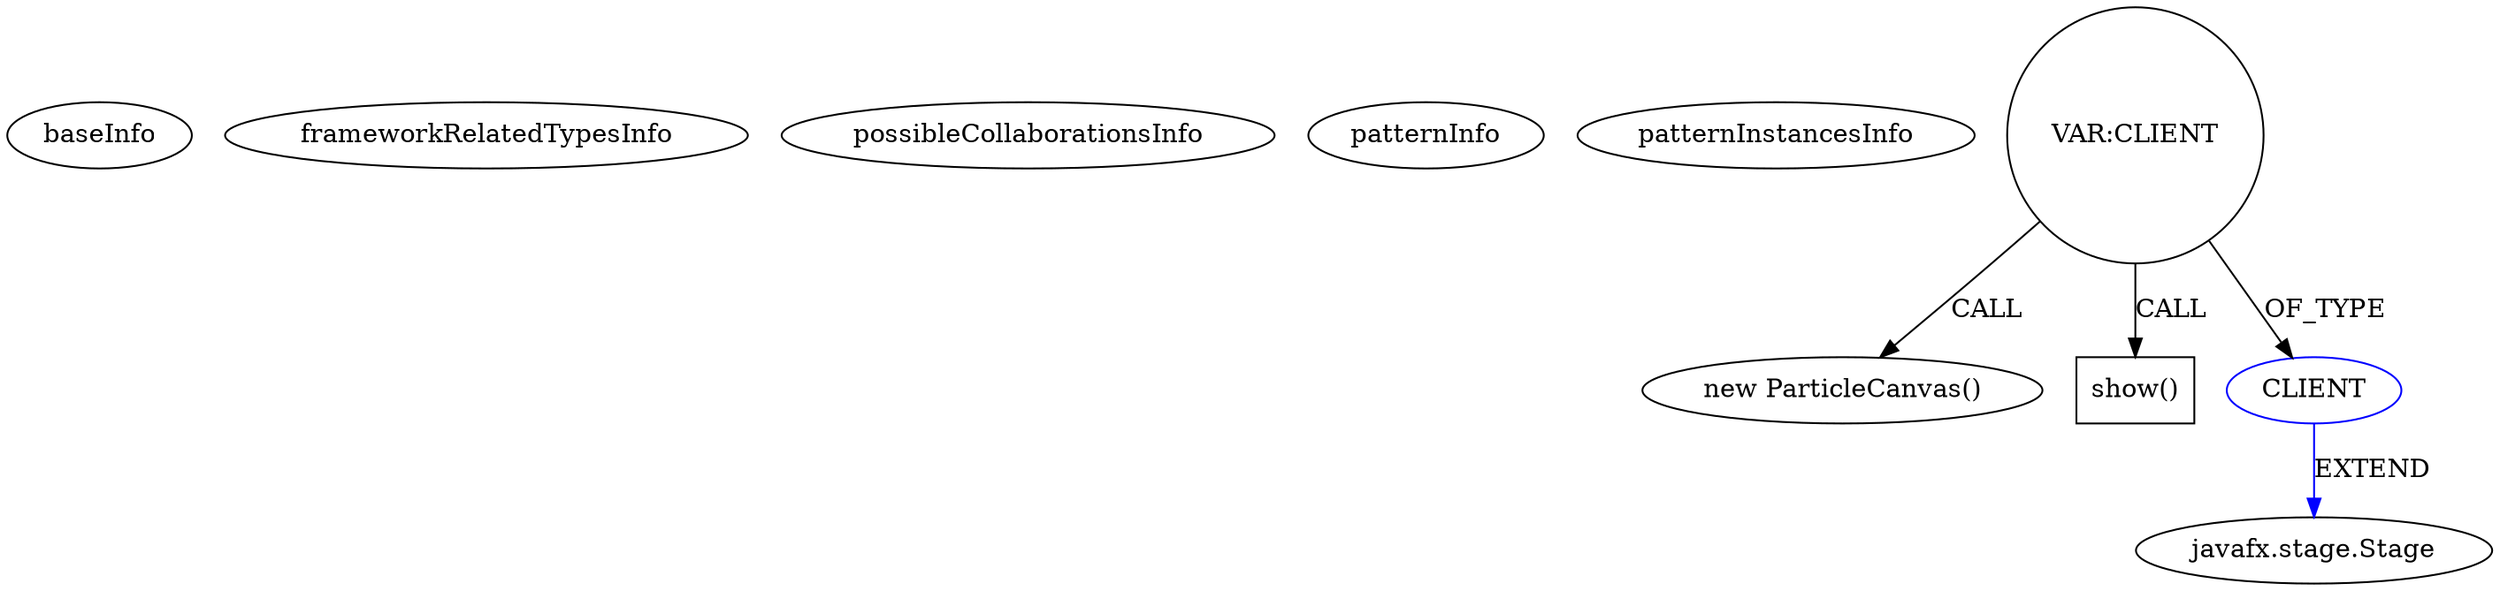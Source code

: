 digraph {
baseInfo[graphId=4480,category="pattern",isAnonymous=false,possibleRelation=false]
frameworkRelatedTypesInfo[]
possibleCollaborationsInfo[]
patternInfo[frequency=2.0,patternRootClient=null]
patternInstancesInfo[0="digrach-FX_ParticleManager~/digrach-FX_ParticleManager/FX_ParticleManager-master/src/application/Main.java~Main~2457",1="digrach-FX_ParticleManager~/digrach-FX_ParticleManager/FX_ParticleManager-master/src/application/Main.java~javafx.scene.control.Button addParticleCanvasLauncher()~2458"]
53[label="new ParticleCanvas()",vertexType="CONSTRUCTOR_CALL",isFrameworkType=false]
54[label="VAR:CLIENT",vertexType="VARIABLE_EXPRESION",isFrameworkType=false,shape=circle]
58[label="show()",vertexType="INSIDE_CALL",isFrameworkType=false,shape=box]
55[label="CLIENT",vertexType="REFERENCE_CLIENT_CLASS_DECLARATION",isFrameworkType=false,color=blue]
10[label="javafx.stage.Stage",vertexType="FRAMEWORK_CLASS_TYPE",isFrameworkType=false]
54->58[label="CALL"]
54->55[label="OF_TYPE"]
54->53[label="CALL"]
55->10[label="EXTEND",color=blue]
}
